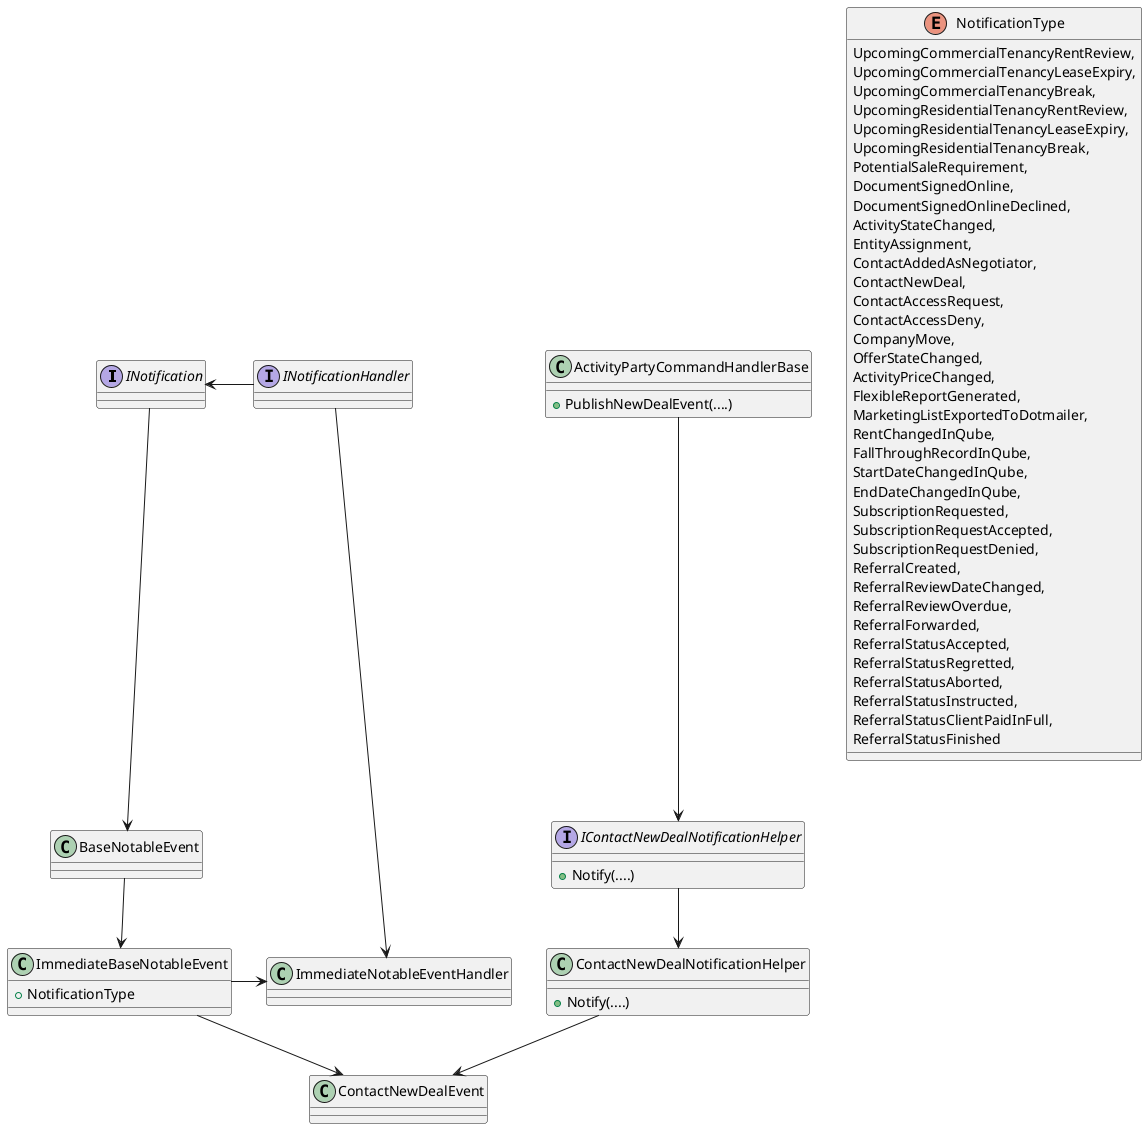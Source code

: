@startuml

interface INotification {}
Interface INotificationHandler{}
INotification <-right- INotificationHandler

class BaseNotableEvent {}
class ImmediateBaseNotableEvent {
    + NotificationType
}

INotification --> BaseNotableEvent
BaseNotableEvent --> ImmediateBaseNotableEvent

class ImmediateNotableEventHandler {}
INotificationHandler ---> ImmediateNotableEventHandler
ImmediateBaseNotableEvent -> ImmediateNotableEventHandler

'---------------------------

class ActivityPartyCommandHandlerBase {
    + PublishNewDealEvent(....)
}

Interface IContactNewDealNotificationHelper {
    + Notify(....)
}

class ContactNewDealNotificationHelper {
    + Notify(....)
}

class ContactNewDealEvent {}

IContactNewDealNotificationHelper --> ContactNewDealNotificationHelper
ActivityPartyCommandHandlerBase --> IContactNewDealNotificationHelper
ContactNewDealNotificationHelper --> ContactNewDealEvent
ImmediateBaseNotableEvent --> ContactNewDealEvent

'---------------------------

enum NotificationType
{
    UpcomingCommercialTenancyRentReview,
    UpcomingCommercialTenancyLeaseExpiry,
    UpcomingCommercialTenancyBreak,
    UpcomingResidentialTenancyRentReview,
    UpcomingResidentialTenancyLeaseExpiry,
    UpcomingResidentialTenancyBreak,
    PotentialSaleRequirement,
    DocumentSignedOnline,
    DocumentSignedOnlineDeclined,
    ActivityStateChanged,
    EntityAssignment,
    ContactAddedAsNegotiator,
    ContactNewDeal,
    ContactAccessRequest,
    ContactAccessDeny,
    CompanyMove,
    OfferStateChanged,
    ActivityPriceChanged,
    FlexibleReportGenerated,
    MarketingListExportedToDotmailer,
    RentChangedInQube,
    FallThroughRecordInQube,
    StartDateChangedInQube,
    EndDateChangedInQube,
    SubscriptionRequested,
    SubscriptionRequestAccepted,
    SubscriptionRequestDenied,
    ReferralCreated,
    ReferralReviewDateChanged,
    ReferralReviewOverdue,
    ReferralForwarded,
    ReferralStatusAccepted,
    ReferralStatusRegretted,
    ReferralStatusAborted,
    ReferralStatusInstructed,
    ReferralStatusClientPaidInFull,
    ReferralStatusFinished
}
@enduml
